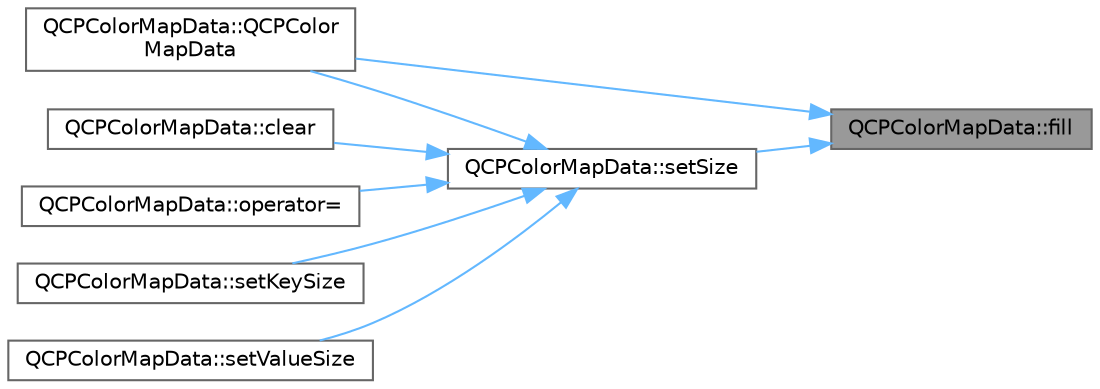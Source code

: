 digraph "QCPColorMapData::fill"
{
 // LATEX_PDF_SIZE
  bgcolor="transparent";
  edge [fontname=Helvetica,fontsize=10,labelfontname=Helvetica,labelfontsize=10];
  node [fontname=Helvetica,fontsize=10,shape=box,height=0.2,width=0.4];
  rankdir="RL";
  Node1 [label="QCPColorMapData::fill",height=0.2,width=0.4,color="gray40", fillcolor="grey60", style="filled", fontcolor="black",tooltip=" "];
  Node1 -> Node2 [dir="back",color="steelblue1",style="solid"];
  Node2 [label="QCPColorMapData::QCPColor\lMapData",height=0.2,width=0.4,color="grey40", fillcolor="white", style="filled",URL="$class_q_c_p_color_map_data.html#aac9d8eb81e18e240d89d56c01933fd23",tooltip=" "];
  Node1 -> Node3 [dir="back",color="steelblue1",style="solid"];
  Node3 [label="QCPColorMapData::setSize",height=0.2,width=0.4,color="grey40", fillcolor="white", style="filled",URL="$class_q_c_p_color_map_data.html#a0d9ff35c299d0478b682bfbcdd9c097e",tooltip=" "];
  Node3 -> Node4 [dir="back",color="steelblue1",style="solid"];
  Node4 [label="QCPColorMapData::clear",height=0.2,width=0.4,color="grey40", fillcolor="white", style="filled",URL="$class_q_c_p_color_map_data.html#a9910ba830e96955bd5c8e5bef1e77ef3",tooltip=" "];
  Node3 -> Node5 [dir="back",color="steelblue1",style="solid"];
  Node5 [label="QCPColorMapData::operator=",height=0.2,width=0.4,color="grey40", fillcolor="white", style="filled",URL="$class_q_c_p_color_map_data.html#afdf4dd1b2f5714234fe84709b85c2a8d",tooltip=" "];
  Node3 -> Node2 [dir="back",color="steelblue1",style="solid"];
  Node3 -> Node6 [dir="back",color="steelblue1",style="solid"];
  Node6 [label="QCPColorMapData::setKeySize",height=0.2,width=0.4,color="grey40", fillcolor="white", style="filled",URL="$class_q_c_p_color_map_data.html#ac7ef70e383aface34b44dbde49234b6b",tooltip=" "];
  Node3 -> Node7 [dir="back",color="steelblue1",style="solid"];
  Node7 [label="QCPColorMapData::setValueSize",height=0.2,width=0.4,color="grey40", fillcolor="white", style="filled",URL="$class_q_c_p_color_map_data.html#a0893c9e3914513048b45e3429ffd16f2",tooltip=" "];
}
